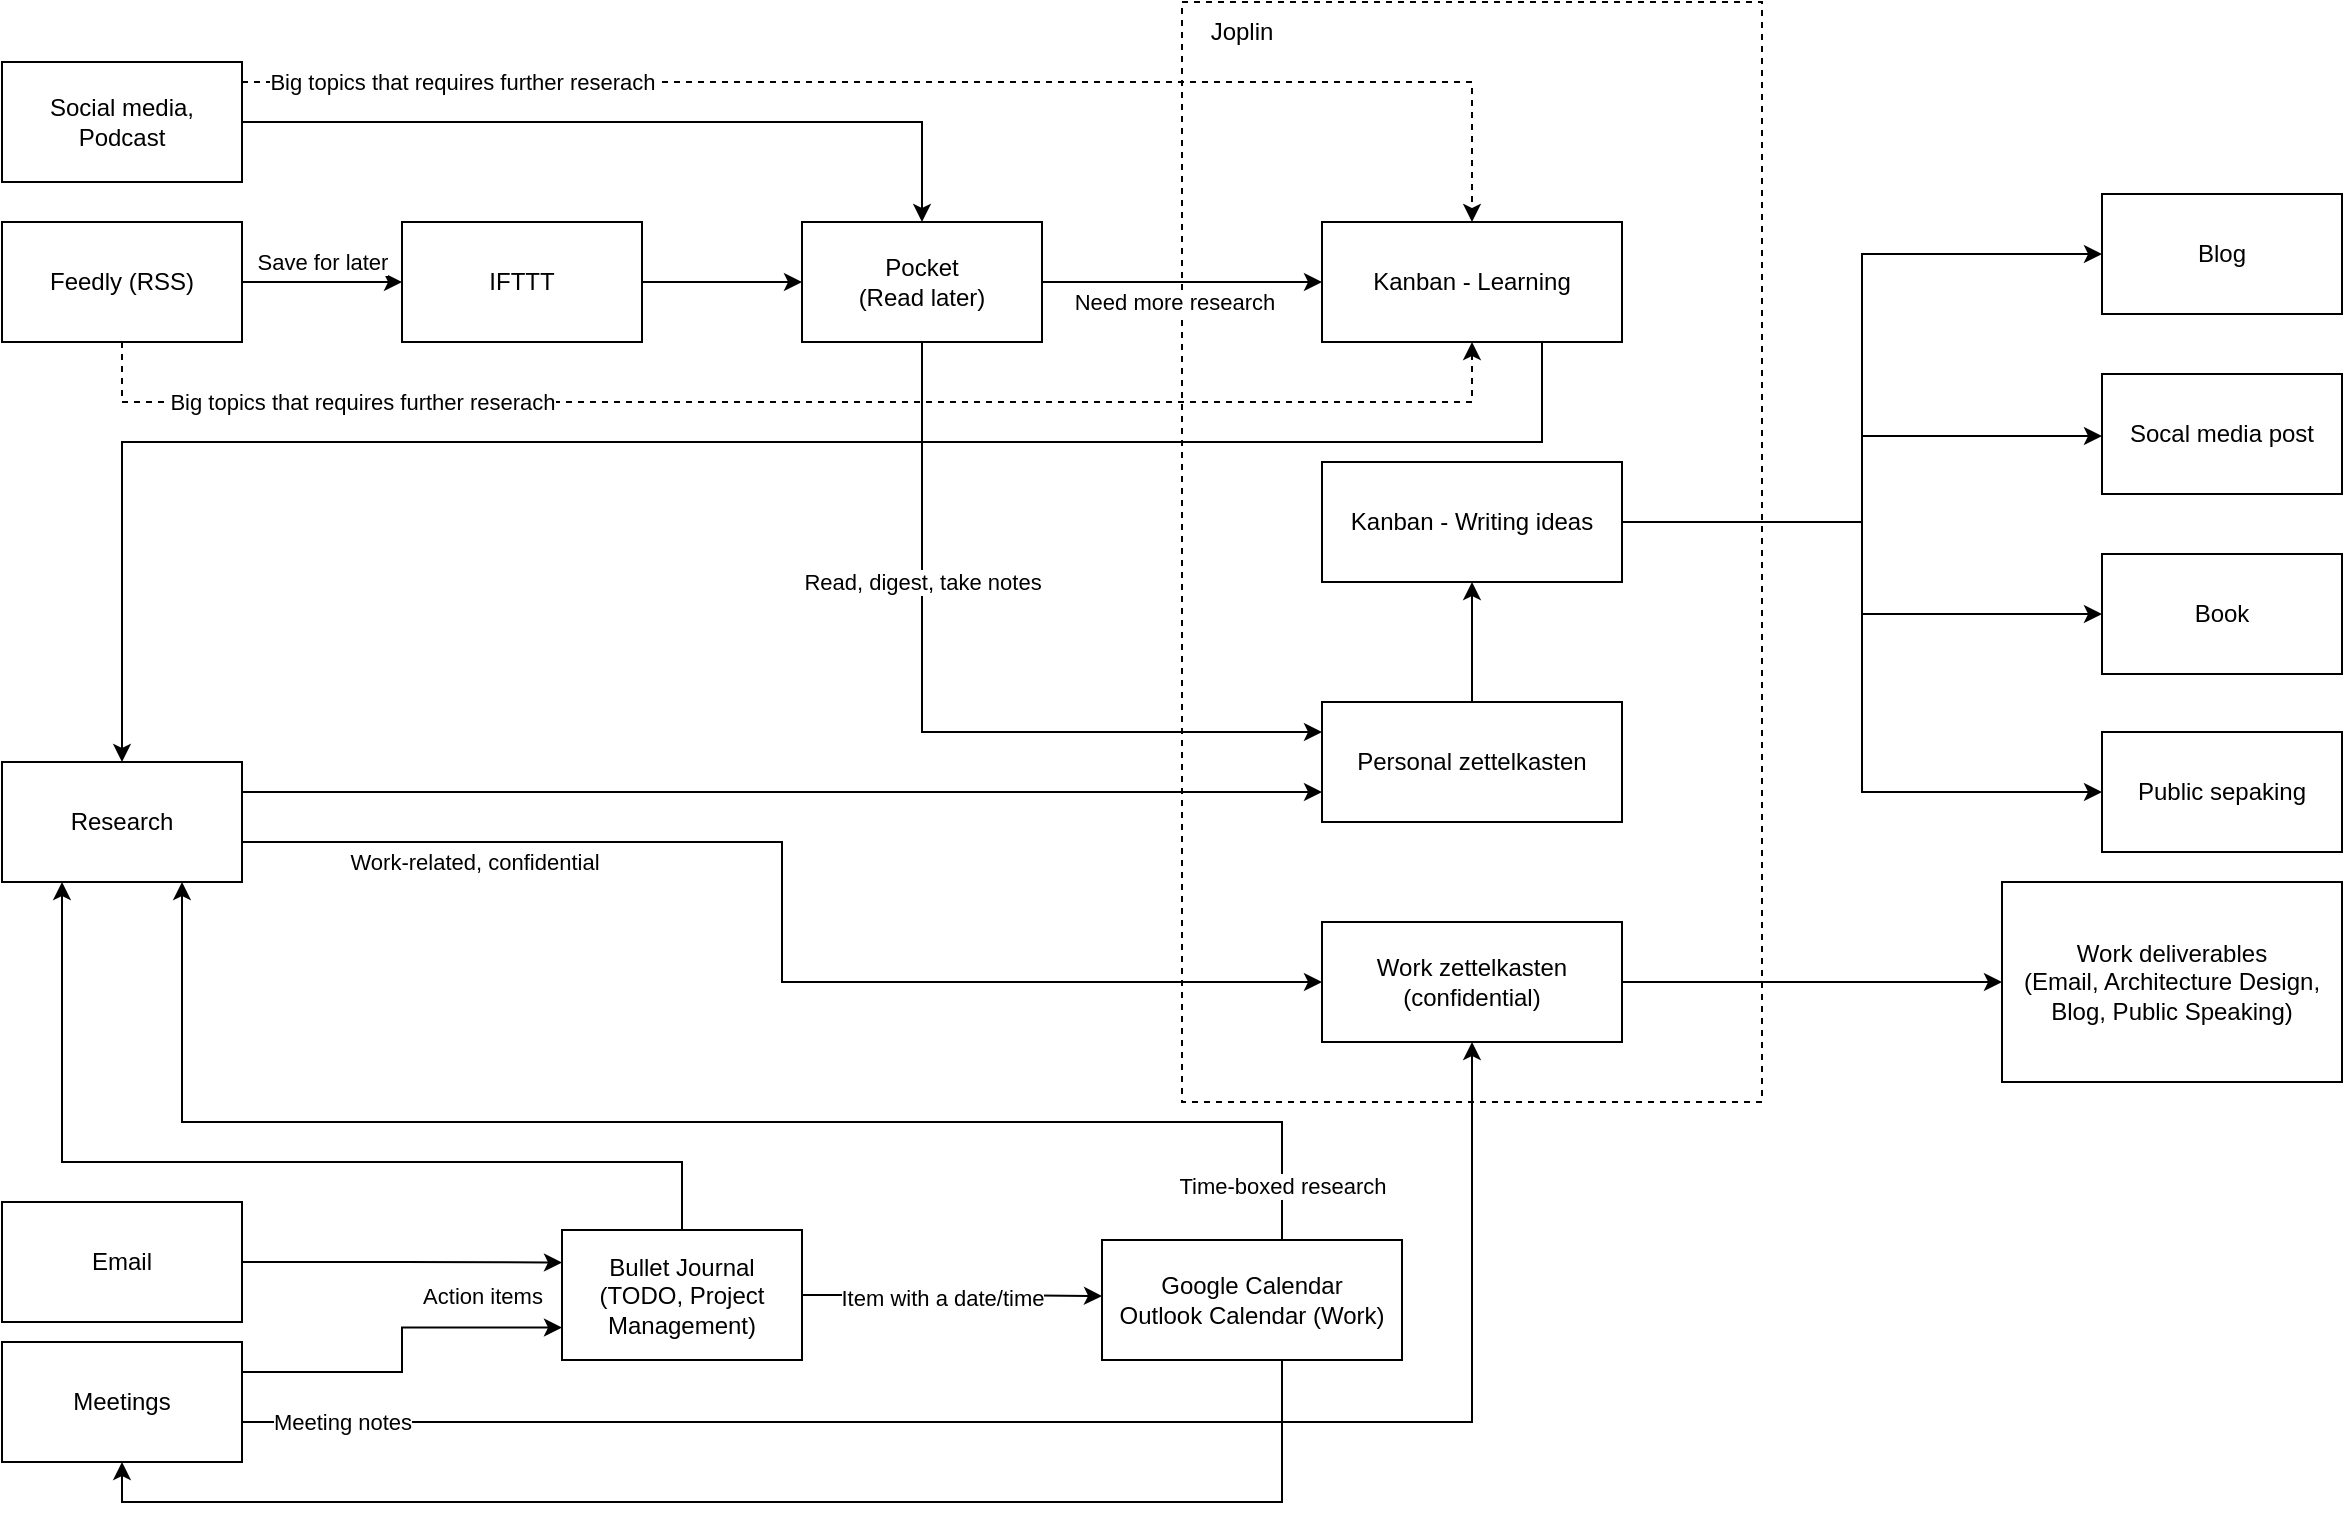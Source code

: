 <mxfile version="16.5.1" type="device"><diagram id="3W7_snoe_RHONaW89bRp" name="Page-1"><mxGraphModel dx="2062" dy="1246" grid="1" gridSize="10" guides="1" tooltips="1" connect="1" arrows="1" fold="1" page="1" pageScale="1" pageWidth="850" pageHeight="1100" math="0" shadow="0"><root><mxCell id="0"/><mxCell id="1" parent="0"/><mxCell id="3Ia3JK1UlWbN_3cJemM5-14" value="" style="rounded=0;whiteSpace=wrap;html=1;dashed=1;" vertex="1" parent="1"><mxGeometry x="630" y="150" width="290" height="550" as="geometry"/></mxCell><mxCell id="3Ia3JK1UlWbN_3cJemM5-40" style="edgeStyle=orthogonalEdgeStyle;rounded=0;orthogonalLoop=1;jettySize=auto;html=1;entryX=0;entryY=0.75;entryDx=0;entryDy=0;exitX=1;exitY=0.25;exitDx=0;exitDy=0;" edge="1" parent="1" source="3Ia3JK1UlWbN_3cJemM5-2" target="3Ia3JK1UlWbN_3cJemM5-24"><mxGeometry relative="1" as="geometry"/></mxCell><mxCell id="3Ia3JK1UlWbN_3cJemM5-45" style="edgeStyle=orthogonalEdgeStyle;rounded=0;orthogonalLoop=1;jettySize=auto;html=1;entryX=0;entryY=0.5;entryDx=0;entryDy=0;" edge="1" parent="1" source="3Ia3JK1UlWbN_3cJemM5-2" target="3Ia3JK1UlWbN_3cJemM5-23"><mxGeometry relative="1" as="geometry"><Array as="points"><mxPoint x="430" y="570"/><mxPoint x="430" y="640"/></Array></mxGeometry></mxCell><mxCell id="3Ia3JK1UlWbN_3cJemM5-49" value="Work-related, confidential" style="edgeLabel;html=1;align=center;verticalAlign=middle;resizable=0;points=[];" vertex="1" connectable="0" parent="3Ia3JK1UlWbN_3cJemM5-45"><mxGeometry x="-0.62" y="-2" relative="1" as="geometry"><mxPoint y="8" as="offset"/></mxGeometry></mxCell><mxCell id="3Ia3JK1UlWbN_3cJemM5-2" value="Research" style="rounded=0;whiteSpace=wrap;html=1;" vertex="1" parent="1"><mxGeometry x="40" y="530" width="120" height="60" as="geometry"/></mxCell><mxCell id="3Ia3JK1UlWbN_3cJemM5-27" style="edgeStyle=orthogonalEdgeStyle;rounded=0;orthogonalLoop=1;jettySize=auto;html=1;" edge="1" parent="1" source="3Ia3JK1UlWbN_3cJemM5-3" target="3Ia3JK1UlWbN_3cJemM5-10"><mxGeometry relative="1" as="geometry"/></mxCell><mxCell id="3Ia3JK1UlWbN_3cJemM5-28" style="edgeStyle=orthogonalEdgeStyle;rounded=0;orthogonalLoop=1;jettySize=auto;html=1;entryX=0.5;entryY=0;entryDx=0;entryDy=0;dashed=1;" edge="1" parent="1" source="3Ia3JK1UlWbN_3cJemM5-3" target="3Ia3JK1UlWbN_3cJemM5-21"><mxGeometry relative="1" as="geometry"><Array as="points"><mxPoint x="775" y="190"/></Array></mxGeometry></mxCell><mxCell id="3Ia3JK1UlWbN_3cJemM5-60" value="Big topics that requires further reserach" style="edgeLabel;html=1;align=center;verticalAlign=middle;resizable=0;points=[];" vertex="1" connectable="0" parent="3Ia3JK1UlWbN_3cJemM5-28"><mxGeometry x="-0.889" y="-4" relative="1" as="geometry"><mxPoint x="72" y="-4" as="offset"/></mxGeometry></mxCell><mxCell id="3Ia3JK1UlWbN_3cJemM5-3" value="Social media, Podcast" style="rounded=0;whiteSpace=wrap;html=1;" vertex="1" parent="1"><mxGeometry x="40" y="180" width="120" height="60" as="geometry"/></mxCell><mxCell id="3Ia3JK1UlWbN_3cJemM5-9" value="" style="edgeStyle=orthogonalEdgeStyle;rounded=0;orthogonalLoop=1;jettySize=auto;html=1;" edge="1" parent="1" source="3Ia3JK1UlWbN_3cJemM5-4" target="3Ia3JK1UlWbN_3cJemM5-8"><mxGeometry relative="1" as="geometry"/></mxCell><mxCell id="3Ia3JK1UlWbN_3cJemM5-12" value="Save for later" style="edgeLabel;html=1;align=center;verticalAlign=middle;resizable=0;points=[];" vertex="1" connectable="0" parent="3Ia3JK1UlWbN_3cJemM5-9"><mxGeometry x="-0.25" y="1" relative="1" as="geometry"><mxPoint x="10" y="-9" as="offset"/></mxGeometry></mxCell><mxCell id="3Ia3JK1UlWbN_3cJemM5-25" style="edgeStyle=orthogonalEdgeStyle;rounded=0;orthogonalLoop=1;jettySize=auto;html=1;dashed=1;entryX=0.5;entryY=1;entryDx=0;entryDy=0;" edge="1" parent="1" source="3Ia3JK1UlWbN_3cJemM5-4" target="3Ia3JK1UlWbN_3cJemM5-21"><mxGeometry relative="1" as="geometry"><Array as="points"><mxPoint x="100" y="350"/><mxPoint x="775" y="350"/></Array></mxGeometry></mxCell><mxCell id="3Ia3JK1UlWbN_3cJemM5-62" value="Big topics that requires further reserach" style="edgeLabel;html=1;align=center;verticalAlign=middle;resizable=0;points=[];" vertex="1" connectable="0" parent="3Ia3JK1UlWbN_3cJemM5-25"><mxGeometry x="-0.505" y="-1" relative="1" as="geometry"><mxPoint x="-32" y="-1" as="offset"/></mxGeometry></mxCell><mxCell id="3Ia3JK1UlWbN_3cJemM5-4" value="Feedly (RSS)" style="rounded=0;whiteSpace=wrap;html=1;" vertex="1" parent="1"><mxGeometry x="40" y="260" width="120" height="60" as="geometry"/></mxCell><mxCell id="3Ia3JK1UlWbN_3cJemM5-42" style="edgeStyle=orthogonalEdgeStyle;rounded=0;orthogonalLoop=1;jettySize=auto;html=1;entryX=0;entryY=0.25;entryDx=0;entryDy=0;exitX=1;exitY=0.5;exitDx=0;exitDy=0;" edge="1" parent="1" source="3Ia3JK1UlWbN_3cJemM5-5" target="3Ia3JK1UlWbN_3cJemM5-20"><mxGeometry relative="1" as="geometry"/></mxCell><mxCell id="3Ia3JK1UlWbN_3cJemM5-5" value="Email" style="rounded=0;whiteSpace=wrap;html=1;" vertex="1" parent="1"><mxGeometry x="40" y="750" width="120" height="60" as="geometry"/></mxCell><mxCell id="3Ia3JK1UlWbN_3cJemM5-43" style="edgeStyle=orthogonalEdgeStyle;rounded=0;orthogonalLoop=1;jettySize=auto;html=1;entryX=0;entryY=0.75;entryDx=0;entryDy=0;exitX=1;exitY=0.25;exitDx=0;exitDy=0;" edge="1" parent="1" source="3Ia3JK1UlWbN_3cJemM5-6" target="3Ia3JK1UlWbN_3cJemM5-20"><mxGeometry relative="1" as="geometry"><Array as="points"><mxPoint x="240" y="835"/><mxPoint x="240" y="813"/></Array></mxGeometry></mxCell><mxCell id="3Ia3JK1UlWbN_3cJemM5-66" value="Action items" style="edgeLabel;html=1;align=center;verticalAlign=middle;resizable=0;points=[];" vertex="1" connectable="0" parent="3Ia3JK1UlWbN_3cJemM5-43"><mxGeometry x="-0.396" y="-2" relative="1" as="geometry"><mxPoint x="65" y="-40" as="offset"/></mxGeometry></mxCell><mxCell id="3Ia3JK1UlWbN_3cJemM5-64" style="edgeStyle=orthogonalEdgeStyle;rounded=0;orthogonalLoop=1;jettySize=auto;html=1;" edge="1" parent="1" source="3Ia3JK1UlWbN_3cJemM5-6" target="3Ia3JK1UlWbN_3cJemM5-23"><mxGeometry relative="1" as="geometry"><Array as="points"><mxPoint x="775" y="860"/></Array></mxGeometry></mxCell><mxCell id="3Ia3JK1UlWbN_3cJemM5-65" value="Meeting notes" style="edgeLabel;html=1;align=center;verticalAlign=middle;resizable=0;points=[];" vertex="1" connectable="0" parent="3Ia3JK1UlWbN_3cJemM5-64"><mxGeometry x="-0.873" y="-2" relative="1" as="geometry"><mxPoint x="-1" y="-2" as="offset"/></mxGeometry></mxCell><mxCell id="3Ia3JK1UlWbN_3cJemM5-6" value="Meetings" style="rounded=0;whiteSpace=wrap;html=1;" vertex="1" parent="1"><mxGeometry x="40" y="820" width="120" height="60" as="geometry"/></mxCell><mxCell id="3Ia3JK1UlWbN_3cJemM5-11" value="" style="edgeStyle=orthogonalEdgeStyle;rounded=0;orthogonalLoop=1;jettySize=auto;html=1;" edge="1" parent="1" source="3Ia3JK1UlWbN_3cJemM5-8" target="3Ia3JK1UlWbN_3cJemM5-10"><mxGeometry relative="1" as="geometry"/></mxCell><mxCell id="3Ia3JK1UlWbN_3cJemM5-8" value="IFTTT" style="rounded=0;whiteSpace=wrap;html=1;" vertex="1" parent="1"><mxGeometry x="240" y="260" width="120" height="60" as="geometry"/></mxCell><mxCell id="3Ia3JK1UlWbN_3cJemM5-29" style="edgeStyle=orthogonalEdgeStyle;rounded=0;orthogonalLoop=1;jettySize=auto;html=1;entryX=0.5;entryY=0;entryDx=0;entryDy=0;exitX=0.75;exitY=1;exitDx=0;exitDy=0;" edge="1" parent="1" source="3Ia3JK1UlWbN_3cJemM5-21" target="3Ia3JK1UlWbN_3cJemM5-2"><mxGeometry relative="1" as="geometry"><Array as="points"><mxPoint x="813" y="310"/><mxPoint x="810" y="310"/><mxPoint x="810" y="370"/><mxPoint x="100" y="370"/></Array></mxGeometry></mxCell><mxCell id="3Ia3JK1UlWbN_3cJemM5-30" style="edgeStyle=orthogonalEdgeStyle;rounded=0;orthogonalLoop=1;jettySize=auto;html=1;" edge="1" parent="1" source="3Ia3JK1UlWbN_3cJemM5-10" target="3Ia3JK1UlWbN_3cJemM5-21"><mxGeometry relative="1" as="geometry"/></mxCell><mxCell id="3Ia3JK1UlWbN_3cJemM5-32" value="Need more research" style="edgeLabel;html=1;align=center;verticalAlign=middle;resizable=0;points=[];" vertex="1" connectable="0" parent="3Ia3JK1UlWbN_3cJemM5-30"><mxGeometry x="-0.22" y="-3" relative="1" as="geometry"><mxPoint x="11" y="7" as="offset"/></mxGeometry></mxCell><mxCell id="3Ia3JK1UlWbN_3cJemM5-31" style="edgeStyle=orthogonalEdgeStyle;rounded=0;orthogonalLoop=1;jettySize=auto;html=1;entryX=0;entryY=0.25;entryDx=0;entryDy=0;" edge="1" parent="1" source="3Ia3JK1UlWbN_3cJemM5-10" target="3Ia3JK1UlWbN_3cJemM5-24"><mxGeometry relative="1" as="geometry"><Array as="points"><mxPoint x="500" y="515"/></Array></mxGeometry></mxCell><mxCell id="3Ia3JK1UlWbN_3cJemM5-63" value="Read, digest, take notes" style="edgeLabel;html=1;align=center;verticalAlign=middle;resizable=0;points=[];" vertex="1" connectable="0" parent="3Ia3JK1UlWbN_3cJemM5-31"><mxGeometry x="0.094" y="4" relative="1" as="geometry"><mxPoint x="-21" y="-71" as="offset"/></mxGeometry></mxCell><mxCell id="3Ia3JK1UlWbN_3cJemM5-10" value="Pocket&lt;br&gt;(Read later)" style="rounded=0;whiteSpace=wrap;html=1;" vertex="1" parent="1"><mxGeometry x="440" y="260" width="120" height="60" as="geometry"/></mxCell><mxCell id="3Ia3JK1UlWbN_3cJemM5-16" value="Joplin" style="text;html=1;strokeColor=none;fillColor=none;align=center;verticalAlign=middle;whiteSpace=wrap;rounded=0;dashed=1;" vertex="1" parent="1"><mxGeometry x="630" y="150" width="60" height="30" as="geometry"/></mxCell><mxCell id="3Ia3JK1UlWbN_3cJemM5-47" style="edgeStyle=orthogonalEdgeStyle;rounded=0;orthogonalLoop=1;jettySize=auto;html=1;entryX=0.5;entryY=1;entryDx=0;entryDy=0;" edge="1" parent="1" source="3Ia3JK1UlWbN_3cJemM5-17" target="3Ia3JK1UlWbN_3cJemM5-6"><mxGeometry relative="1" as="geometry"><Array as="points"><mxPoint x="680" y="900"/><mxPoint x="100" y="900"/></Array></mxGeometry></mxCell><mxCell id="3Ia3JK1UlWbN_3cJemM5-58" style="edgeStyle=orthogonalEdgeStyle;rounded=0;orthogonalLoop=1;jettySize=auto;html=1;exitX=0.5;exitY=0;exitDx=0;exitDy=0;" edge="1" parent="1" source="3Ia3JK1UlWbN_3cJemM5-17" target="3Ia3JK1UlWbN_3cJemM5-2"><mxGeometry relative="1" as="geometry"><Array as="points"><mxPoint x="680" y="769"/><mxPoint x="680" y="710"/><mxPoint x="130" y="710"/></Array></mxGeometry></mxCell><mxCell id="3Ia3JK1UlWbN_3cJemM5-59" value="Time-boxed research" style="edgeLabel;html=1;align=center;verticalAlign=middle;resizable=0;points=[];" vertex="1" connectable="0" parent="3Ia3JK1UlWbN_3cJemM5-58"><mxGeometry x="-0.847" y="1" relative="1" as="geometry"><mxPoint x="1" y="15" as="offset"/></mxGeometry></mxCell><mxCell id="3Ia3JK1UlWbN_3cJemM5-17" value="Google Calendar&lt;br&gt;Outlook Calendar (Work)" style="rounded=0;whiteSpace=wrap;html=1;" vertex="1" parent="1"><mxGeometry x="590" y="769" width="150" height="60" as="geometry"/></mxCell><mxCell id="3Ia3JK1UlWbN_3cJemM5-44" style="edgeStyle=orthogonalEdgeStyle;rounded=0;orthogonalLoop=1;jettySize=auto;html=1;" edge="1" parent="1" source="3Ia3JK1UlWbN_3cJemM5-20" target="3Ia3JK1UlWbN_3cJemM5-2"><mxGeometry relative="1" as="geometry"><Array as="points"><mxPoint x="380" y="730"/><mxPoint x="70" y="730"/></Array></mxGeometry></mxCell><mxCell id="3Ia3JK1UlWbN_3cJemM5-46" value="Item with a date/time" style="edgeStyle=orthogonalEdgeStyle;rounded=0;orthogonalLoop=1;jettySize=auto;html=1;" edge="1" parent="1" source="3Ia3JK1UlWbN_3cJemM5-20"><mxGeometry x="-0.067" relative="1" as="geometry"><mxPoint x="590" y="797" as="targetPoint"/><Array as="points"><mxPoint x="530" y="797"/><mxPoint x="530" y="797"/></Array><mxPoint y="1" as="offset"/></mxGeometry></mxCell><mxCell id="3Ia3JK1UlWbN_3cJemM5-20" value="Bullet Journal&lt;br&gt;(TODO, Project Management)" style="rounded=0;whiteSpace=wrap;html=1;" vertex="1" parent="1"><mxGeometry x="320" y="764" width="120" height="65" as="geometry"/></mxCell><mxCell id="3Ia3JK1UlWbN_3cJemM5-21" value="Kanban - Learning" style="rounded=0;whiteSpace=wrap;html=1;" vertex="1" parent="1"><mxGeometry x="700" y="260" width="150" height="60" as="geometry"/></mxCell><mxCell id="3Ia3JK1UlWbN_3cJemM5-54" style="edgeStyle=orthogonalEdgeStyle;rounded=0;orthogonalLoop=1;jettySize=auto;html=1;entryX=0;entryY=0.5;entryDx=0;entryDy=0;" edge="1" parent="1" source="3Ia3JK1UlWbN_3cJemM5-22" target="3Ia3JK1UlWbN_3cJemM5-34"><mxGeometry relative="1" as="geometry"/></mxCell><mxCell id="3Ia3JK1UlWbN_3cJemM5-55" style="edgeStyle=orthogonalEdgeStyle;rounded=0;orthogonalLoop=1;jettySize=auto;html=1;" edge="1" parent="1" source="3Ia3JK1UlWbN_3cJemM5-22" target="3Ia3JK1UlWbN_3cJemM5-35"><mxGeometry relative="1" as="geometry"><Array as="points"><mxPoint x="970" y="410"/><mxPoint x="970" y="367"/></Array></mxGeometry></mxCell><mxCell id="3Ia3JK1UlWbN_3cJemM5-56" style="edgeStyle=orthogonalEdgeStyle;rounded=0;orthogonalLoop=1;jettySize=auto;html=1;entryX=0;entryY=0.5;entryDx=0;entryDy=0;" edge="1" parent="1" source="3Ia3JK1UlWbN_3cJemM5-22" target="3Ia3JK1UlWbN_3cJemM5-36"><mxGeometry relative="1" as="geometry"/></mxCell><mxCell id="3Ia3JK1UlWbN_3cJemM5-57" style="edgeStyle=orthogonalEdgeStyle;rounded=0;orthogonalLoop=1;jettySize=auto;html=1;entryX=0;entryY=0.5;entryDx=0;entryDy=0;" edge="1" parent="1" source="3Ia3JK1UlWbN_3cJemM5-22" target="3Ia3JK1UlWbN_3cJemM5-53"><mxGeometry relative="1" as="geometry"/></mxCell><mxCell id="3Ia3JK1UlWbN_3cJemM5-22" value="Kanban - Writing ideas" style="rounded=0;whiteSpace=wrap;html=1;" vertex="1" parent="1"><mxGeometry x="700" y="380" width="150" height="60" as="geometry"/></mxCell><mxCell id="3Ia3JK1UlWbN_3cJemM5-51" style="edgeStyle=orthogonalEdgeStyle;rounded=0;orthogonalLoop=1;jettySize=auto;html=1;" edge="1" parent="1" source="3Ia3JK1UlWbN_3cJemM5-23" target="3Ia3JK1UlWbN_3cJemM5-50"><mxGeometry relative="1" as="geometry"/></mxCell><mxCell id="3Ia3JK1UlWbN_3cJemM5-23" value="Work zettelkasten&lt;br&gt;(confidential)" style="rounded=0;whiteSpace=wrap;html=1;" vertex="1" parent="1"><mxGeometry x="700" y="610" width="150" height="60" as="geometry"/></mxCell><mxCell id="3Ia3JK1UlWbN_3cJemM5-41" style="edgeStyle=orthogonalEdgeStyle;rounded=0;orthogonalLoop=1;jettySize=auto;html=1;" edge="1" parent="1" source="3Ia3JK1UlWbN_3cJemM5-24" target="3Ia3JK1UlWbN_3cJemM5-22"><mxGeometry relative="1" as="geometry"/></mxCell><mxCell id="3Ia3JK1UlWbN_3cJemM5-24" value="Personal zettelkasten" style="rounded=0;whiteSpace=wrap;html=1;" vertex="1" parent="1"><mxGeometry x="700" y="500" width="150" height="60" as="geometry"/></mxCell><mxCell id="3Ia3JK1UlWbN_3cJemM5-34" value="Blog" style="rounded=0;whiteSpace=wrap;html=1;" vertex="1" parent="1"><mxGeometry x="1090" y="246" width="120" height="60" as="geometry"/></mxCell><mxCell id="3Ia3JK1UlWbN_3cJemM5-35" value="Socal media post" style="rounded=0;whiteSpace=wrap;html=1;" vertex="1" parent="1"><mxGeometry x="1090" y="336" width="120" height="60" as="geometry"/></mxCell><mxCell id="3Ia3JK1UlWbN_3cJemM5-36" value="Book" style="rounded=0;whiteSpace=wrap;html=1;" vertex="1" parent="1"><mxGeometry x="1090" y="426" width="120" height="60" as="geometry"/></mxCell><mxCell id="3Ia3JK1UlWbN_3cJemM5-50" value="Work deliverables&lt;br&gt;(Email, Architecture Design, Blog, Public Speaking)" style="rounded=0;whiteSpace=wrap;html=1;" vertex="1" parent="1"><mxGeometry x="1040" y="590" width="170" height="100" as="geometry"/></mxCell><mxCell id="3Ia3JK1UlWbN_3cJemM5-53" value="Public sepaking" style="rounded=0;whiteSpace=wrap;html=1;" vertex="1" parent="1"><mxGeometry x="1090" y="515" width="120" height="60" as="geometry"/></mxCell></root></mxGraphModel></diagram></mxfile>